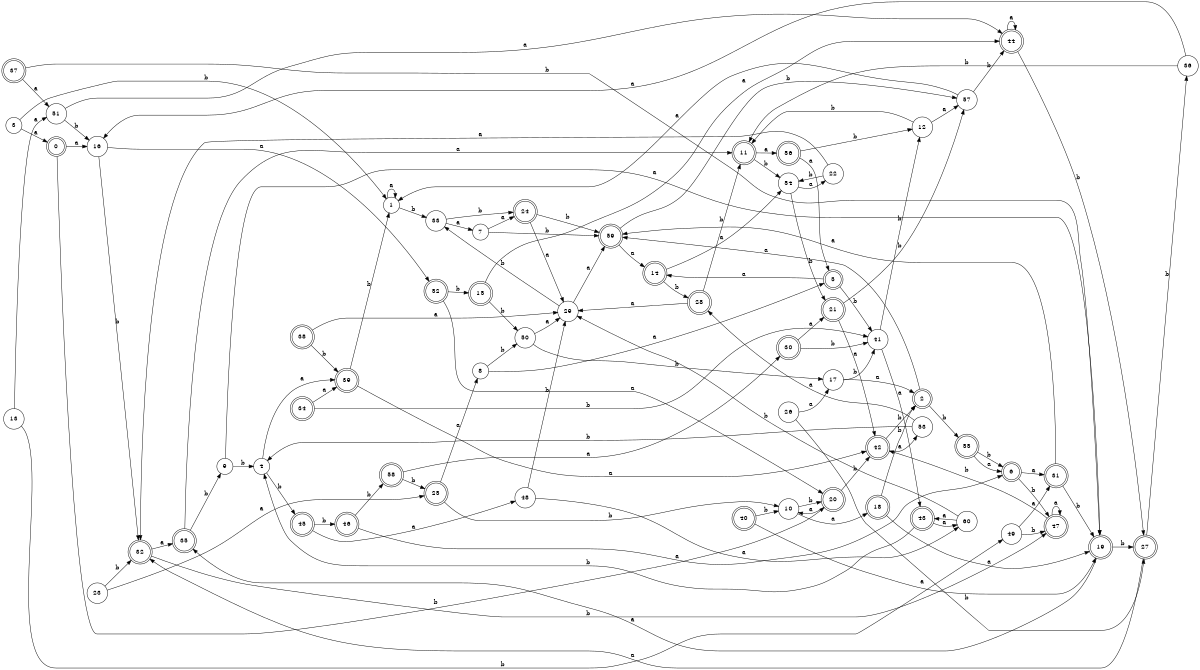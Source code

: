 digraph n49_6 {
__start0 [label="" shape="none"];

rankdir=LR;
size="8,5";

s0 [style="rounded,filled", color="black", fillcolor="white" shape="doublecircle", label="0"];
s1 [style="filled", color="black", fillcolor="white" shape="circle", label="1"];
s2 [style="rounded,filled", color="black", fillcolor="white" shape="doublecircle", label="2"];
s3 [style="filled", color="black", fillcolor="white" shape="circle", label="3"];
s4 [style="filled", color="black", fillcolor="white" shape="circle", label="4"];
s5 [style="rounded,filled", color="black", fillcolor="white" shape="doublecircle", label="5"];
s6 [style="rounded,filled", color="black", fillcolor="white" shape="doublecircle", label="6"];
s7 [style="filled", color="black", fillcolor="white" shape="circle", label="7"];
s8 [style="filled", color="black", fillcolor="white" shape="circle", label="8"];
s9 [style="filled", color="black", fillcolor="white" shape="circle", label="9"];
s10 [style="filled", color="black", fillcolor="white" shape="circle", label="10"];
s11 [style="rounded,filled", color="black", fillcolor="white" shape="doublecircle", label="11"];
s12 [style="filled", color="black", fillcolor="white" shape="circle", label="12"];
s13 [style="filled", color="black", fillcolor="white" shape="circle", label="13"];
s14 [style="rounded,filled", color="black", fillcolor="white" shape="doublecircle", label="14"];
s15 [style="rounded,filled", color="black", fillcolor="white" shape="doublecircle", label="15"];
s16 [style="filled", color="black", fillcolor="white" shape="circle", label="16"];
s17 [style="filled", color="black", fillcolor="white" shape="circle", label="17"];
s18 [style="rounded,filled", color="black", fillcolor="white" shape="doublecircle", label="18"];
s19 [style="rounded,filled", color="black", fillcolor="white" shape="doublecircle", label="19"];
s20 [style="rounded,filled", color="black", fillcolor="white" shape="doublecircle", label="20"];
s21 [style="rounded,filled", color="black", fillcolor="white" shape="doublecircle", label="21"];
s22 [style="filled", color="black", fillcolor="white" shape="circle", label="22"];
s23 [style="filled", color="black", fillcolor="white" shape="circle", label="23"];
s24 [style="rounded,filled", color="black", fillcolor="white" shape="doublecircle", label="24"];
s25 [style="rounded,filled", color="black", fillcolor="white" shape="doublecircle", label="25"];
s26 [style="filled", color="black", fillcolor="white" shape="circle", label="26"];
s27 [style="rounded,filled", color="black", fillcolor="white" shape="doublecircle", label="27"];
s28 [style="rounded,filled", color="black", fillcolor="white" shape="doublecircle", label="28"];
s29 [style="filled", color="black", fillcolor="white" shape="circle", label="29"];
s30 [style="rounded,filled", color="black", fillcolor="white" shape="doublecircle", label="30"];
s31 [style="rounded,filled", color="black", fillcolor="white" shape="doublecircle", label="31"];
s32 [style="rounded,filled", color="black", fillcolor="white" shape="doublecircle", label="32"];
s33 [style="filled", color="black", fillcolor="white" shape="circle", label="33"];
s34 [style="rounded,filled", color="black", fillcolor="white" shape="doublecircle", label="34"];
s35 [style="rounded,filled", color="black", fillcolor="white" shape="doublecircle", label="35"];
s36 [style="filled", color="black", fillcolor="white" shape="circle", label="36"];
s37 [style="rounded,filled", color="black", fillcolor="white" shape="doublecircle", label="37"];
s38 [style="rounded,filled", color="black", fillcolor="white" shape="doublecircle", label="38"];
s39 [style="rounded,filled", color="black", fillcolor="white" shape="doublecircle", label="39"];
s40 [style="rounded,filled", color="black", fillcolor="white" shape="doublecircle", label="40"];
s41 [style="filled", color="black", fillcolor="white" shape="circle", label="41"];
s42 [style="rounded,filled", color="black", fillcolor="white" shape="doublecircle", label="42"];
s43 [style="rounded,filled", color="black", fillcolor="white" shape="doublecircle", label="43"];
s44 [style="rounded,filled", color="black", fillcolor="white" shape="doublecircle", label="44"];
s45 [style="rounded,filled", color="black", fillcolor="white" shape="doublecircle", label="45"];
s46 [style="rounded,filled", color="black", fillcolor="white" shape="doublecircle", label="46"];
s47 [style="rounded,filled", color="black", fillcolor="white" shape="doublecircle", label="47"];
s48 [style="filled", color="black", fillcolor="white" shape="circle", label="48"];
s49 [style="filled", color="black", fillcolor="white" shape="circle", label="49"];
s50 [style="filled", color="black", fillcolor="white" shape="circle", label="50"];
s51 [style="filled", color="black", fillcolor="white" shape="circle", label="51"];
s52 [style="rounded,filled", color="black", fillcolor="white" shape="doublecircle", label="52"];
s53 [style="filled", color="black", fillcolor="white" shape="circle", label="53"];
s54 [style="filled", color="black", fillcolor="white" shape="circle", label="54"];
s55 [style="rounded,filled", color="black", fillcolor="white" shape="doublecircle", label="55"];
s56 [style="rounded,filled", color="black", fillcolor="white" shape="doublecircle", label="56"];
s57 [style="filled", color="black", fillcolor="white" shape="circle", label="57"];
s58 [style="rounded,filled", color="black", fillcolor="white" shape="doublecircle", label="58"];
s59 [style="rounded,filled", color="black", fillcolor="white" shape="doublecircle", label="59"];
s60 [style="filled", color="black", fillcolor="white" shape="circle", label="60"];
s0 -> s16 [label="a"];
s0 -> s20 [label="b"];
s1 -> s1 [label="a"];
s1 -> s33 [label="b"];
s2 -> s59 [label="a"];
s2 -> s55 [label="b"];
s3 -> s0 [label="a"];
s3 -> s1 [label="b"];
s4 -> s39 [label="a"];
s4 -> s45 [label="b"];
s5 -> s14 [label="a"];
s5 -> s41 [label="b"];
s6 -> s31 [label="a"];
s6 -> s47 [label="b"];
s7 -> s24 [label="a"];
s7 -> s59 [label="b"];
s8 -> s5 [label="a"];
s8 -> s50 [label="b"];
s9 -> s19 [label="a"];
s9 -> s4 [label="b"];
s10 -> s18 [label="a"];
s10 -> s20 [label="b"];
s11 -> s56 [label="a"];
s11 -> s54 [label="b"];
s12 -> s57 [label="a"];
s12 -> s11 [label="b"];
s13 -> s51 [label="a"];
s13 -> s49 [label="b"];
s14 -> s54 [label="a"];
s14 -> s28 [label="b"];
s15 -> s44 [label="a"];
s15 -> s50 [label="b"];
s16 -> s52 [label="a"];
s16 -> s32 [label="b"];
s17 -> s2 [label="a"];
s17 -> s41 [label="b"];
s18 -> s19 [label="a"];
s18 -> s2 [label="b"];
s19 -> s35 [label="a"];
s19 -> s27 [label="b"];
s20 -> s10 [label="a"];
s20 -> s42 [label="b"];
s21 -> s42 [label="a"];
s21 -> s57 [label="b"];
s22 -> s32 [label="a"];
s22 -> s54 [label="b"];
s23 -> s25 [label="a"];
s23 -> s32 [label="b"];
s24 -> s29 [label="a"];
s24 -> s59 [label="b"];
s25 -> s8 [label="a"];
s25 -> s10 [label="b"];
s26 -> s17 [label="a"];
s26 -> s27 [label="b"];
s27 -> s32 [label="a"];
s27 -> s36 [label="b"];
s28 -> s29 [label="a"];
s28 -> s11 [label="b"];
s29 -> s59 [label="a"];
s29 -> s33 [label="b"];
s30 -> s21 [label="a"];
s30 -> s41 [label="b"];
s31 -> s59 [label="a"];
s31 -> s19 [label="b"];
s32 -> s35 [label="a"];
s32 -> s47 [label="b"];
s33 -> s7 [label="a"];
s33 -> s24 [label="b"];
s34 -> s39 [label="a"];
s34 -> s41 [label="b"];
s35 -> s11 [label="a"];
s35 -> s9 [label="b"];
s36 -> s16 [label="a"];
s36 -> s11 [label="b"];
s37 -> s51 [label="a"];
s37 -> s19 [label="b"];
s38 -> s29 [label="a"];
s38 -> s39 [label="b"];
s39 -> s42 [label="a"];
s39 -> s1 [label="b"];
s40 -> s19 [label="a"];
s40 -> s10 [label="b"];
s41 -> s43 [label="a"];
s41 -> s12 [label="b"];
s42 -> s53 [label="a"];
s42 -> s2 [label="b"];
s43 -> s60 [label="a"];
s43 -> s4 [label="b"];
s44 -> s44 [label="a"];
s44 -> s27 [label="b"];
s45 -> s48 [label="a"];
s45 -> s46 [label="b"];
s46 -> s6 [label="a"];
s46 -> s58 [label="b"];
s47 -> s47 [label="a"];
s47 -> s42 [label="b"];
s48 -> s60 [label="a"];
s48 -> s29 [label="b"];
s49 -> s31 [label="a"];
s49 -> s47 [label="b"];
s50 -> s29 [label="a"];
s50 -> s17 [label="b"];
s51 -> s44 [label="a"];
s51 -> s16 [label="b"];
s52 -> s20 [label="a"];
s52 -> s15 [label="b"];
s53 -> s28 [label="a"];
s53 -> s4 [label="b"];
s54 -> s22 [label="a"];
s54 -> s21 [label="b"];
s55 -> s6 [label="a"];
s55 -> s6 [label="b"];
s56 -> s5 [label="a"];
s56 -> s12 [label="b"];
s57 -> s1 [label="a"];
s57 -> s44 [label="b"];
s58 -> s30 [label="a"];
s58 -> s25 [label="b"];
s59 -> s14 [label="a"];
s59 -> s57 [label="b"];
s60 -> s43 [label="a"];
s60 -> s29 [label="b"];

}